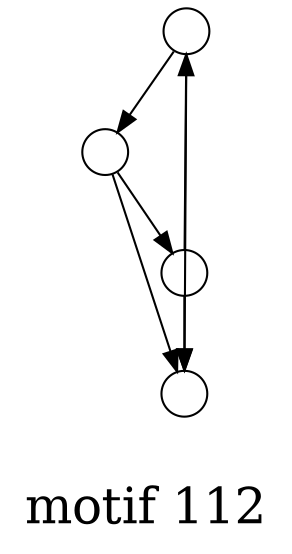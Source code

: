 /*****
motif 112
*****/

digraph G {
  graph [splines=false overlap=false]
  node  [shape=ellipse, width=0.3, height=0.3, label=""]
  0 ;
  1 ;
  2 ;
  3 ;
  0 -> 1;
  0 -> 2;
  1 -> 2;
  1 -> 3;
  3 -> 0;
  3 -> 2;
  label = "\nmotif 112\n";  fontsize=24;
}
